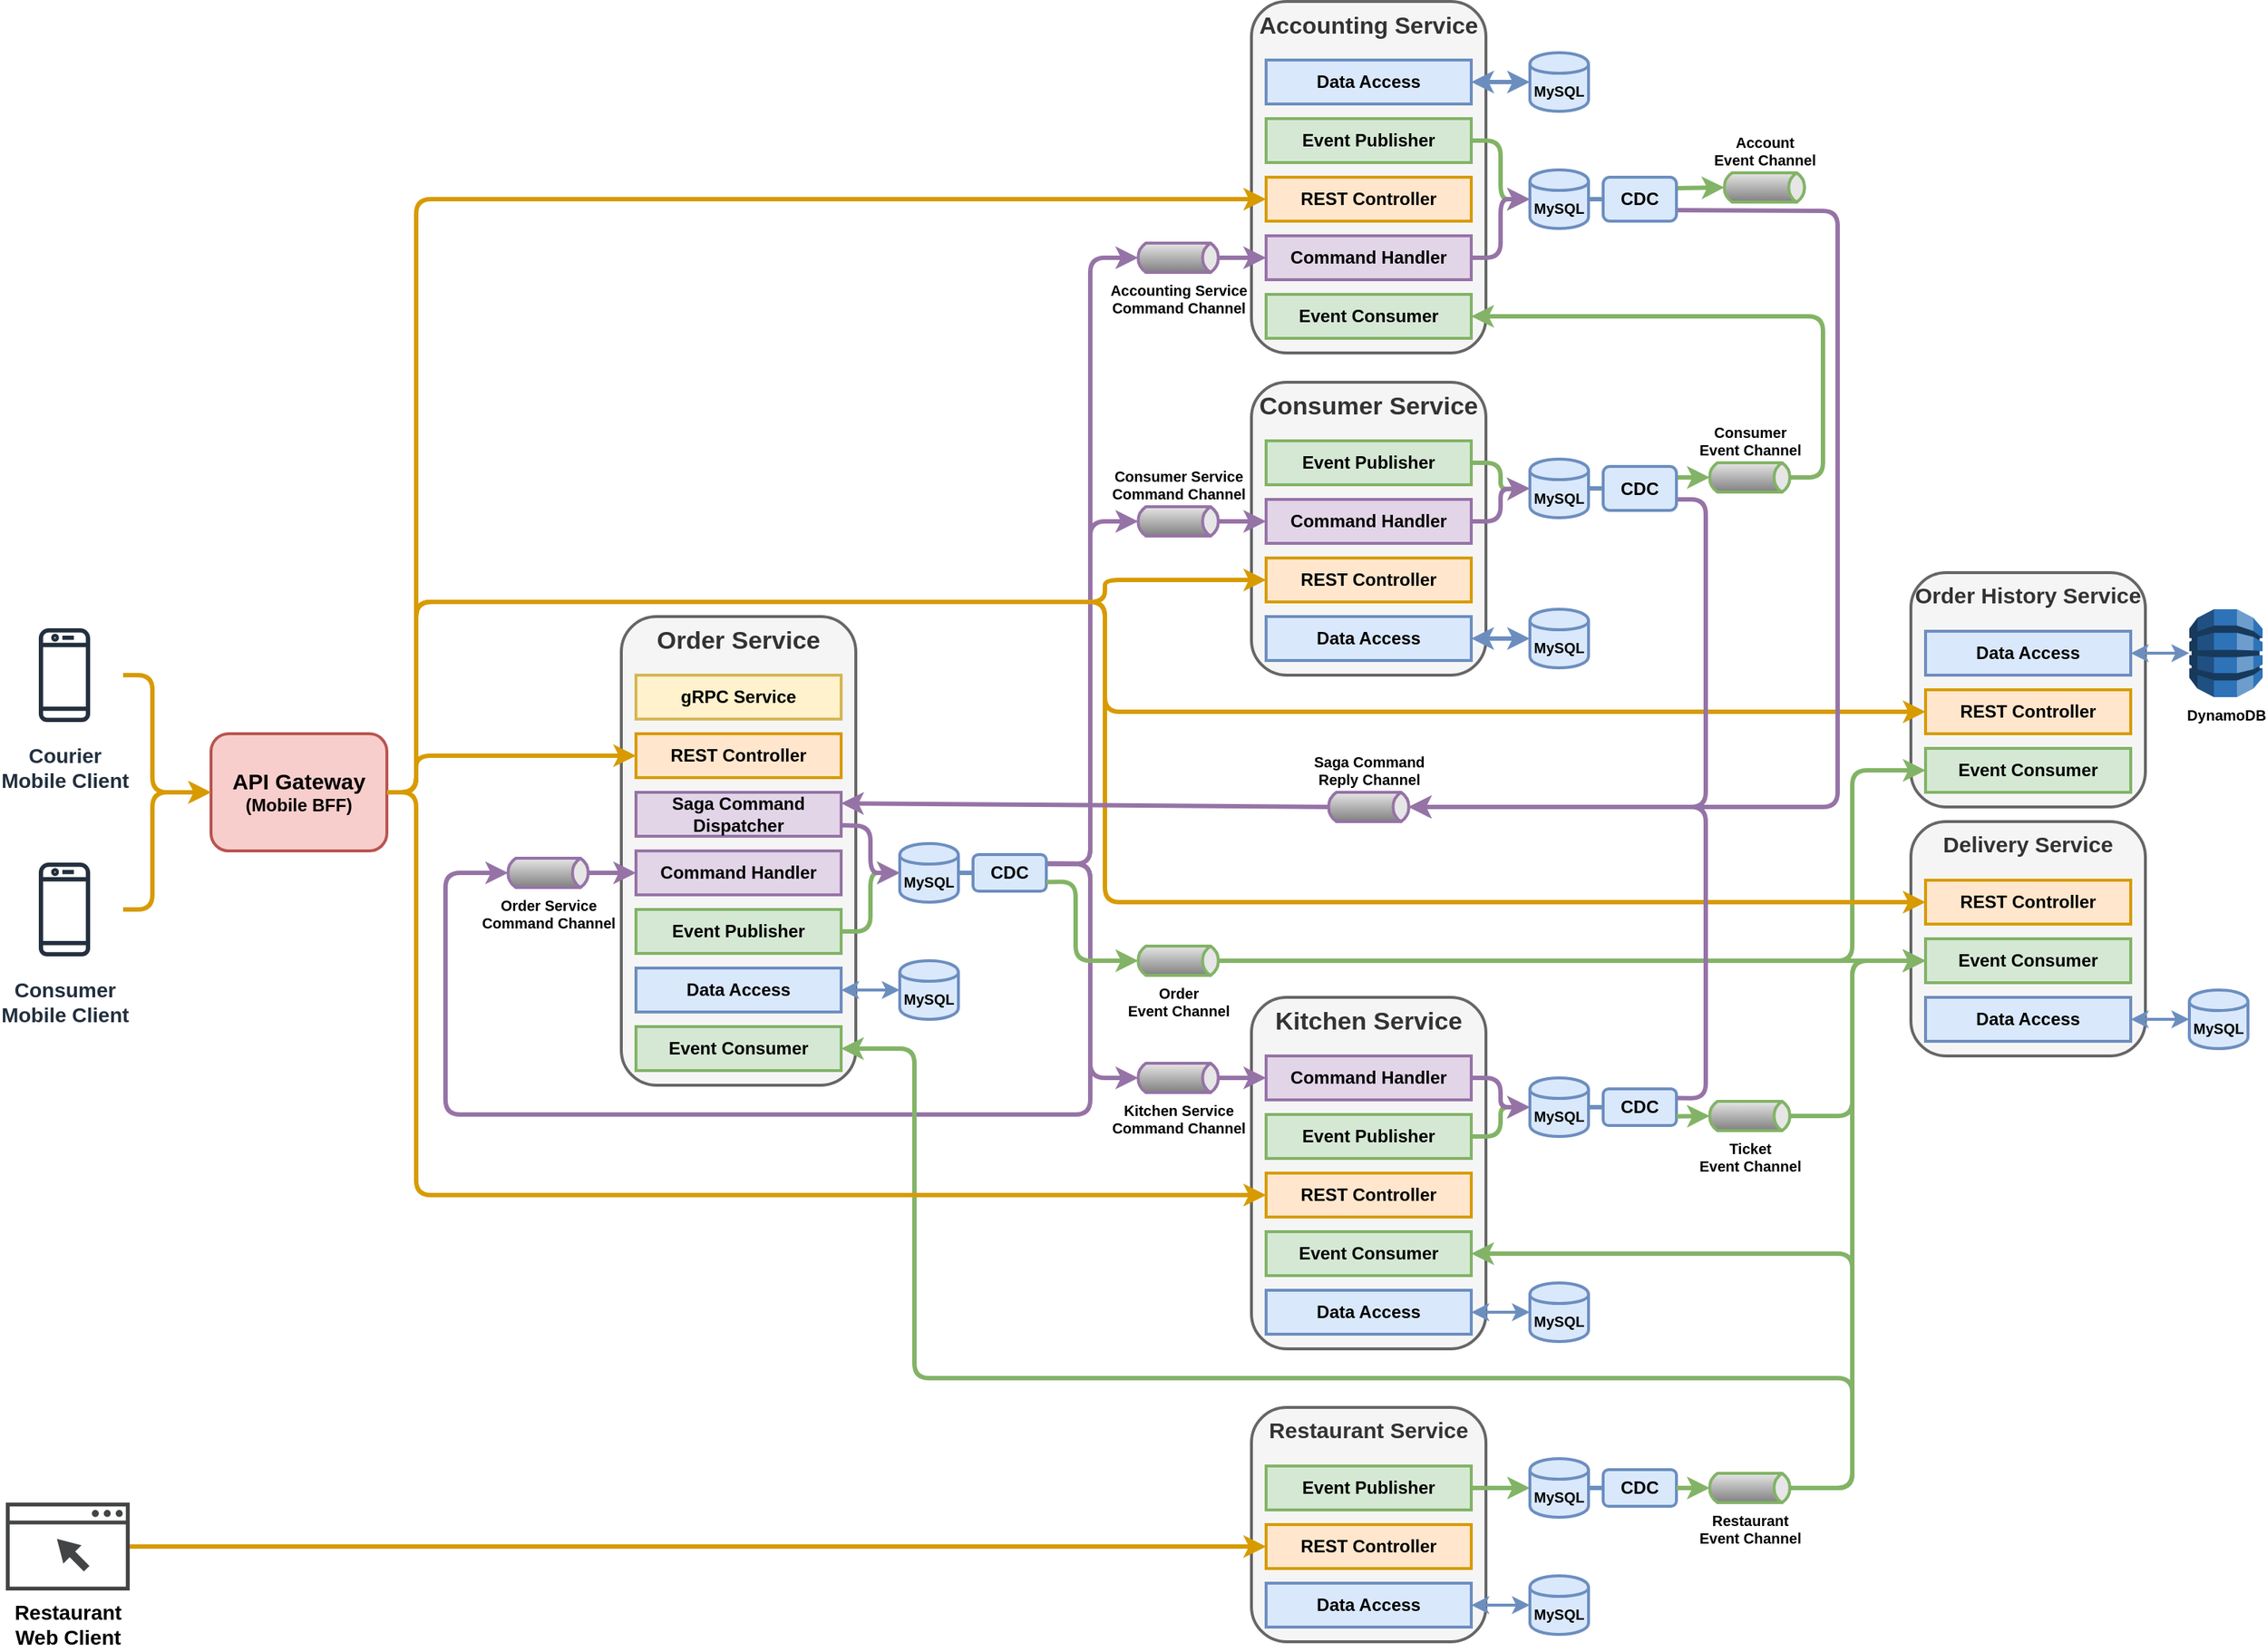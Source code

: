 <mxfile version="13.1.3" type="device"><diagram id="9nmNQ54h9ZXWQD7xM7ag" name="Page-1"><mxGraphModel dx="1554" dy="675" grid="1" gridSize="10" guides="1" tooltips="1" connect="1" arrows="1" fold="1" page="1" pageScale="1" pageWidth="2000" pageHeight="2000" math="0" shadow="0"><root><mxCell id="0"/><mxCell id="1" parent="0"/><mxCell id="T5rvNmc39NLDI_Q14zdb-1" value="&lt;font&gt;&lt;b&gt;&lt;span style=&quot;font-size: 15px&quot;&gt;API Gateway&lt;/span&gt;&lt;br&gt;&lt;font style=&quot;font-size: 12px&quot;&gt;(Mobile BFF)&lt;/font&gt;&lt;br&gt;&lt;/b&gt;&lt;/font&gt;" style="rounded=1;whiteSpace=wrap;html=1;verticalAlign=middle;strokeWidth=2;fillColor=#f8cecc;strokeColor=#b85450;" parent="1" vertex="1"><mxGeometry x="320" y="600" width="120" height="80" as="geometry"/></mxCell><mxCell id="T5rvNmc39NLDI_Q14zdb-2" value="&lt;font size=&quot;1&quot;&gt;&lt;b style=&quot;font-size: 17px&quot;&gt;Order Service&lt;/b&gt;&lt;/font&gt;" style="rounded=1;whiteSpace=wrap;html=1;verticalAlign=top;strokeWidth=2;fillColor=#f5f5f5;strokeColor=#666666;fontColor=#333333;" parent="1" vertex="1"><mxGeometry x="600" y="520" width="160" height="320" as="geometry"/></mxCell><mxCell id="T5rvNmc39NLDI_Q14zdb-3" value="&lt;font size=&quot;1&quot;&gt;&lt;b style=&quot;font-size: 16px&quot;&gt;Accounting Service&lt;/b&gt;&lt;/font&gt;" style="rounded=1;whiteSpace=wrap;html=1;verticalAlign=top;strokeWidth=2;fillColor=#f5f5f5;strokeColor=#666666;fontColor=#333333;" parent="1" vertex="1"><mxGeometry x="1030" y="100" width="160" height="240" as="geometry"/></mxCell><mxCell id="T5rvNmc39NLDI_Q14zdb-4" value="&lt;font size=&quot;1&quot;&gt;&lt;b style=&quot;font-size: 17px&quot;&gt;Consumer Service&lt;/b&gt;&lt;/font&gt;" style="rounded=1;whiteSpace=wrap;html=1;verticalAlign=top;strokeWidth=2;fillColor=#f5f5f5;strokeColor=#666666;fontColor=#333333;" parent="1" vertex="1"><mxGeometry x="1030" y="360" width="160" height="200" as="geometry"/></mxCell><mxCell id="T5rvNmc39NLDI_Q14zdb-5" value="&lt;font style=&quot;font-size: 15px&quot;&gt;&lt;b&gt;Delivery Service&lt;/b&gt;&lt;/font&gt;" style="rounded=1;whiteSpace=wrap;html=1;verticalAlign=top;strokeWidth=2;fillColor=#f5f5f5;strokeColor=#666666;fontColor=#333333;" parent="1" vertex="1"><mxGeometry x="1480" y="660" width="160" height="160" as="geometry"/></mxCell><mxCell id="T5rvNmc39NLDI_Q14zdb-6" value="&lt;font size=&quot;1&quot;&gt;&lt;b style=&quot;font-size: 17px&quot;&gt;Kitchen Service&lt;/b&gt;&lt;/font&gt;" style="rounded=1;whiteSpace=wrap;html=1;verticalAlign=top;strokeWidth=2;fillColor=#f5f5f5;strokeColor=#666666;fontColor=#333333;" parent="1" vertex="1"><mxGeometry x="1030" y="780" width="160" height="240" as="geometry"/></mxCell><mxCell id="T5rvNmc39NLDI_Q14zdb-7" value="&lt;font style=&quot;font-size: 15px&quot;&gt;&lt;b&gt;Restaurant Service&lt;/b&gt;&lt;/font&gt;" style="rounded=1;whiteSpace=wrap;html=1;verticalAlign=top;strokeWidth=2;fillColor=#f5f5f5;strokeColor=#666666;fontColor=#333333;" parent="1" vertex="1"><mxGeometry x="1030" y="1060" width="160" height="160" as="geometry"/></mxCell><mxCell id="T5rvNmc39NLDI_Q14zdb-8" value="&lt;font style=&quot;font-size: 15px&quot;&gt;&lt;b&gt;Order History Service&lt;/b&gt;&lt;/font&gt;" style="rounded=1;whiteSpace=wrap;html=1;verticalAlign=top;strokeWidth=2;fillColor=#f5f5f5;strokeColor=#666666;fontColor=#333333;" parent="1" vertex="1"><mxGeometry x="1480" y="490" width="160" height="160" as="geometry"/></mxCell><mxCell id="T5rvNmc39NLDI_Q14zdb-14" value="&lt;b&gt;REST Controller&lt;/b&gt;" style="rounded=0;whiteSpace=wrap;html=1;strokeWidth=2;fillColor=#ffe6cc;strokeColor=#d79b00;" parent="1" vertex="1"><mxGeometry x="1040" y="220" width="140" height="30" as="geometry"/></mxCell><mxCell id="T5rvNmc39NLDI_Q14zdb-15" value="&lt;b&gt;Command Handler&lt;br&gt;&lt;/b&gt;" style="rounded=0;whiteSpace=wrap;html=1;strokeWidth=2;fillColor=#e1d5e7;strokeColor=#9673a6;" parent="1" vertex="1"><mxGeometry x="1040" y="260" width="140" height="30" as="geometry"/></mxCell><mxCell id="T5rvNmc39NLDI_Q14zdb-17" value="&lt;b&gt;Event Consumer&lt;br&gt;&lt;/b&gt;" style="rounded=0;whiteSpace=wrap;html=1;strokeWidth=2;fillColor=#d5e8d4;strokeColor=#82b366;" parent="1" vertex="1"><mxGeometry x="1040" y="300" width="140" height="30" as="geometry"/></mxCell><mxCell id="T5rvNmc39NLDI_Q14zdb-18" value="&lt;b&gt;REST Controller&lt;/b&gt;" style="rounded=0;whiteSpace=wrap;html=1;strokeWidth=2;fillColor=#ffe6cc;strokeColor=#d79b00;" parent="1" vertex="1"><mxGeometry x="1040" y="480" width="140" height="30" as="geometry"/></mxCell><mxCell id="T5rvNmc39NLDI_Q14zdb-19" value="&lt;b&gt;Command Handler&lt;br&gt;&lt;/b&gt;" style="rounded=0;whiteSpace=wrap;html=1;strokeWidth=2;fillColor=#e1d5e7;strokeColor=#9673a6;" parent="1" vertex="1"><mxGeometry x="1040" y="440" width="140" height="30" as="geometry"/></mxCell><mxCell id="T5rvNmc39NLDI_Q14zdb-20" value="&lt;b&gt;Event Publisher&lt;br&gt;&lt;/b&gt;" style="rounded=0;whiteSpace=wrap;html=1;strokeWidth=2;fillColor=#d5e8d4;strokeColor=#82b366;" parent="1" vertex="1"><mxGeometry x="1040" y="400" width="140" height="30" as="geometry"/></mxCell><mxCell id="T5rvNmc39NLDI_Q14zdb-21" value="&lt;b&gt;REST Controller&lt;/b&gt;" style="rounded=0;whiteSpace=wrap;html=1;strokeWidth=2;fillColor=#ffe6cc;strokeColor=#d79b00;" parent="1" vertex="1"><mxGeometry x="1040" y="900" width="140" height="30" as="geometry"/></mxCell><mxCell id="T5rvNmc39NLDI_Q14zdb-22" value="&lt;b&gt;Command Handler&lt;br&gt;&lt;/b&gt;" style="rounded=0;whiteSpace=wrap;html=1;strokeWidth=2;fillColor=#e1d5e7;strokeColor=#9673a6;" parent="1" vertex="1"><mxGeometry x="1040" y="820" width="140" height="30" as="geometry"/></mxCell><mxCell id="T5rvNmc39NLDI_Q14zdb-23" value="&lt;b&gt;Event Consumer&lt;br&gt;&lt;/b&gt;" style="rounded=0;whiteSpace=wrap;html=1;strokeWidth=2;fillColor=#d5e8d4;strokeColor=#82b366;" parent="1" vertex="1"><mxGeometry x="1040" y="940" width="140" height="30" as="geometry"/></mxCell><mxCell id="T5rvNmc39NLDI_Q14zdb-24" value="&lt;b&gt;Event Publisher&lt;br&gt;&lt;/b&gt;" style="rounded=0;whiteSpace=wrap;html=1;strokeWidth=2;fillColor=#d5e8d4;strokeColor=#82b366;" parent="1" vertex="1"><mxGeometry x="1040" y="860" width="140" height="30" as="geometry"/></mxCell><mxCell id="T5rvNmc39NLDI_Q14zdb-25" value="&lt;b&gt;REST Controller&lt;/b&gt;" style="rounded=0;whiteSpace=wrap;html=1;strokeWidth=2;fillColor=#ffe6cc;strokeColor=#d79b00;" parent="1" vertex="1"><mxGeometry x="1040" y="1140" width="140" height="30" as="geometry"/></mxCell><mxCell id="T5rvNmc39NLDI_Q14zdb-26" value="&lt;b&gt;Event Publisher&lt;br&gt;&lt;/b&gt;" style="rounded=0;whiteSpace=wrap;html=1;strokeWidth=2;fillColor=#d5e8d4;strokeColor=#82b366;" parent="1" vertex="1"><mxGeometry x="1040" y="1100" width="140" height="30" as="geometry"/></mxCell><mxCell id="T5rvNmc39NLDI_Q14zdb-29" value="&lt;b&gt;REST Controller&lt;/b&gt;" style="rounded=0;whiteSpace=wrap;html=1;strokeWidth=2;fillColor=#ffe6cc;strokeColor=#d79b00;" parent="1" vertex="1"><mxGeometry x="1490" y="700" width="140" height="30" as="geometry"/></mxCell><mxCell id="T5rvNmc39NLDI_Q14zdb-30" value="&lt;b&gt;Event Consumer&lt;br&gt;&lt;/b&gt;" style="rounded=0;whiteSpace=wrap;html=1;strokeWidth=2;fillColor=#d5e8d4;strokeColor=#82b366;" parent="1" vertex="1"><mxGeometry x="1490" y="740" width="140" height="30" as="geometry"/></mxCell><mxCell id="T5rvNmc39NLDI_Q14zdb-31" value="&lt;b&gt;REST Controller&lt;/b&gt;" style="rounded=0;whiteSpace=wrap;html=1;strokeWidth=2;fillColor=#ffe6cc;strokeColor=#d79b00;" parent="1" vertex="1"><mxGeometry x="1490" y="570" width="140" height="30" as="geometry"/></mxCell><mxCell id="T5rvNmc39NLDI_Q14zdb-32" value="&lt;b&gt;Event Consumer&lt;br&gt;&lt;/b&gt;" style="rounded=0;whiteSpace=wrap;html=1;strokeWidth=2;fillColor=#d5e8d4;strokeColor=#82b366;" parent="1" vertex="1"><mxGeometry x="1490" y="610" width="140" height="30" as="geometry"/></mxCell><mxCell id="T5rvNmc39NLDI_Q14zdb-33" value="&lt;b&gt;REST Controller&lt;/b&gt;" style="rounded=0;whiteSpace=wrap;html=1;strokeWidth=2;fillColor=#ffe6cc;strokeColor=#d79b00;" parent="1" vertex="1"><mxGeometry x="610" y="600" width="140" height="30" as="geometry"/></mxCell><mxCell id="T5rvNmc39NLDI_Q14zdb-34" value="&lt;b&gt;Saga Command&lt;br&gt;Dispatcher&lt;br&gt;&lt;/b&gt;" style="rounded=0;whiteSpace=wrap;html=1;strokeWidth=2;fillColor=#e1d5e7;strokeColor=#9673a6;" parent="1" vertex="1"><mxGeometry x="610" y="640" width="140" height="30" as="geometry"/></mxCell><mxCell id="T5rvNmc39NLDI_Q14zdb-35" value="&lt;b&gt;Command Handler&lt;br&gt;&lt;/b&gt;" style="rounded=0;whiteSpace=wrap;html=1;strokeWidth=2;fillColor=#e1d5e7;strokeColor=#9673a6;" parent="1" vertex="1"><mxGeometry x="610" y="680" width="140" height="30" as="geometry"/></mxCell><mxCell id="T5rvNmc39NLDI_Q14zdb-36" value="&lt;b&gt;Event Publisher&lt;br&gt;&lt;/b&gt;" style="rounded=0;whiteSpace=wrap;html=1;strokeWidth=2;fillColor=#d5e8d4;strokeColor=#82b366;" parent="1" vertex="1"><mxGeometry x="610" y="720" width="140" height="30" as="geometry"/></mxCell><mxCell id="T5rvNmc39NLDI_Q14zdb-37" value="&lt;b&gt;Event Consumer&lt;br&gt;&lt;/b&gt;" style="rounded=0;whiteSpace=wrap;html=1;strokeWidth=2;fillColor=#d5e8d4;strokeColor=#82b366;" parent="1" vertex="1"><mxGeometry x="610" y="800" width="140" height="30" as="geometry"/></mxCell><mxCell id="T5rvNmc39NLDI_Q14zdb-38" value="&lt;b&gt;gRPC Service&lt;/b&gt;" style="rounded=0;whiteSpace=wrap;html=1;strokeWidth=2;fillColor=#fff2cc;strokeColor=#d6b656;" parent="1" vertex="1"><mxGeometry x="610" y="560" width="140" height="30" as="geometry"/></mxCell><mxCell id="T5rvNmc39NLDI_Q14zdb-39" value="&lt;font style=&quot;font-size: 10px&quot;&gt;&lt;b&gt;Accounting Service&lt;br&gt;Command Channel&lt;/b&gt;&lt;/font&gt;" style="strokeWidth=2;outlineConnect=0;dashed=0;align=center;html=1;fontSize=8;shape=mxgraph.eip.messageChannel;verticalLabelPosition=bottom;labelBackgroundColor=#ffffff;verticalAlign=top;fillColor=#e1d5e7;strokeColor=#9673a6;" parent="1" vertex="1"><mxGeometry x="950" y="265" width="60" height="20" as="geometry"/></mxCell><mxCell id="T5rvNmc39NLDI_Q14zdb-40" value="&lt;b style=&quot;font-size: 10px&quot;&gt;Consumer Service&lt;br&gt;Command Channel&lt;/b&gt;" style="strokeWidth=2;outlineConnect=0;dashed=0;align=center;html=1;fontSize=8;shape=mxgraph.eip.messageChannel;verticalLabelPosition=top;labelBackgroundColor=#ffffff;verticalAlign=bottom;fillColor=#e1d5e7;strokeColor=#9673a6;labelPosition=center;" parent="1" vertex="1"><mxGeometry x="950" y="445" width="60" height="20" as="geometry"/></mxCell><mxCell id="T5rvNmc39NLDI_Q14zdb-41" value="&lt;b style=&quot;font-size: 10px&quot;&gt;Kitchen Service&lt;br&gt;Command Channel&lt;/b&gt;" style="strokeWidth=2;outlineConnect=0;dashed=0;align=center;html=1;fontSize=8;shape=mxgraph.eip.messageChannel;verticalLabelPosition=bottom;labelBackgroundColor=#ffffff;verticalAlign=top;fillColor=#e1d5e7;strokeColor=#9673a6;" parent="1" vertex="1"><mxGeometry x="950" y="825" width="60" height="20" as="geometry"/></mxCell><mxCell id="T5rvNmc39NLDI_Q14zdb-42" value="" style="endArrow=classic;html=1;fontSize=8;strokeWidth=3;entryX=0;entryY=0.5;entryDx=0;entryDy=0;exitX=1;exitY=0.5;exitDx=-2.7;exitDy=0;exitPerimeter=0;fillColor=#e1d5e7;strokeColor=#9673a6;" parent="1" source="T5rvNmc39NLDI_Q14zdb-39" target="T5rvNmc39NLDI_Q14zdb-15" edge="1"><mxGeometry width="50" height="50" relative="1" as="geometry"><mxPoint x="820" y="360" as="sourcePoint"/><mxPoint x="870" y="310" as="targetPoint"/></mxGeometry></mxCell><mxCell id="T5rvNmc39NLDI_Q14zdb-44" value="" style="endArrow=classic;html=1;strokeWidth=3;fontSize=8;entryX=0;entryY=0.5;entryDx=0;entryDy=0;exitX=1;exitY=0.5;exitDx=-2.7;exitDy=0;exitPerimeter=0;fillColor=#e1d5e7;strokeColor=#9673a6;" parent="1" source="T5rvNmc39NLDI_Q14zdb-40" target="T5rvNmc39NLDI_Q14zdb-19" edge="1"><mxGeometry width="50" height="50" relative="1" as="geometry"><mxPoint x="820" y="380" as="sourcePoint"/><mxPoint x="870" y="330" as="targetPoint"/></mxGeometry></mxCell><mxCell id="T5rvNmc39NLDI_Q14zdb-45" value="" style="endArrow=classic;html=1;strokeWidth=3;fontSize=8;entryX=0;entryY=0.5;entryDx=0;entryDy=0;exitX=1;exitY=0.5;exitDx=-2.7;exitDy=0;exitPerimeter=0;fillColor=#e1d5e7;strokeColor=#9673a6;" parent="1" source="T5rvNmc39NLDI_Q14zdb-41" target="T5rvNmc39NLDI_Q14zdb-22" edge="1"><mxGeometry width="50" height="50" relative="1" as="geometry"><mxPoint x="820" y="400" as="sourcePoint"/><mxPoint x="870" y="350" as="targetPoint"/></mxGeometry></mxCell><mxCell id="T5rvNmc39NLDI_Q14zdb-46" value="" style="endArrow=classic;html=1;strokeWidth=3;fontSize=8;entryX=0;entryY=0.5;entryDx=2.7;entryDy=0;entryPerimeter=0;exitX=1;exitY=0.25;exitDx=0;exitDy=0;fillColor=#e1d5e7;strokeColor=#9673a6;" parent="1" source="mXPRiNUh5BjqFHQcJt4x-2" target="T5rvNmc39NLDI_Q14zdb-39" edge="1"><mxGeometry width="50" height="50" relative="1" as="geometry"><mxPoint x="830" y="680" as="sourcePoint"/><mxPoint x="800" y="530" as="targetPoint"/><Array as="points"><mxPoint x="920" y="689"/><mxPoint x="920" y="275"/></Array></mxGeometry></mxCell><mxCell id="T5rvNmc39NLDI_Q14zdb-47" value="" style="endArrow=classic;html=1;strokeWidth=3;fontSize=8;entryX=0;entryY=0.5;entryDx=2.7;entryDy=0;entryPerimeter=0;exitX=1;exitY=0.25;exitDx=0;exitDy=0;fillColor=#e1d5e7;strokeColor=#9673a6;" parent="1" source="mXPRiNUh5BjqFHQcJt4x-2" target="T5rvNmc39NLDI_Q14zdb-40" edge="1"><mxGeometry width="50" height="50" relative="1" as="geometry"><mxPoint x="750" y="580" as="sourcePoint"/><mxPoint x="800" y="530" as="targetPoint"/><Array as="points"><mxPoint x="920" y="689"/><mxPoint x="920" y="455"/></Array></mxGeometry></mxCell><mxCell id="T5rvNmc39NLDI_Q14zdb-48" value="" style="endArrow=classic;html=1;strokeWidth=3;fontSize=8;entryX=0;entryY=0.5;entryDx=2.7;entryDy=0;entryPerimeter=0;exitX=1;exitY=0.25;exitDx=0;exitDy=0;fillColor=#e1d5e7;strokeColor=#9673a6;" parent="1" source="mXPRiNUh5BjqFHQcJt4x-2" target="T5rvNmc39NLDI_Q14zdb-41" edge="1"><mxGeometry width="50" height="50" relative="1" as="geometry"><mxPoint x="750" y="660" as="sourcePoint"/><mxPoint x="800" y="530" as="targetPoint"/><Array as="points"><mxPoint x="920" y="689"/><mxPoint x="920" y="835"/></Array></mxGeometry></mxCell><mxCell id="T5rvNmc39NLDI_Q14zdb-49" value="&lt;font style=&quot;font-size: 10px&quot;&gt;&lt;b&gt;Order Service&lt;br&gt;Command Channel&lt;/b&gt;&lt;/font&gt;" style="strokeWidth=2;outlineConnect=0;dashed=0;align=center;html=1;fontSize=8;shape=mxgraph.eip.messageChannel;verticalLabelPosition=bottom;labelBackgroundColor=#ffffff;verticalAlign=top;fillColor=#e1d5e7;strokeColor=#9673a6;" parent="1" vertex="1"><mxGeometry x="520" y="685" width="60" height="20" as="geometry"/></mxCell><mxCell id="T5rvNmc39NLDI_Q14zdb-50" value="" style="endArrow=classic;html=1;strokeWidth=3;fontSize=8;exitX=1;exitY=0.25;exitDx=0;exitDy=0;entryX=0;entryY=0.5;entryDx=2.7;entryDy=0;entryPerimeter=0;fillColor=#e1d5e7;strokeColor=#9673a6;" parent="1" source="mXPRiNUh5BjqFHQcJt4x-2" target="T5rvNmc39NLDI_Q14zdb-49" edge="1"><mxGeometry width="50" height="50" relative="1" as="geometry"><mxPoint x="750" y="600" as="sourcePoint"/><mxPoint x="800" y="550" as="targetPoint"/><Array as="points"><mxPoint x="920" y="689"/><mxPoint x="920" y="860"/><mxPoint x="480" y="860"/><mxPoint x="480" y="695"/></Array></mxGeometry></mxCell><mxCell id="T5rvNmc39NLDI_Q14zdb-51" value="" style="endArrow=classic;html=1;strokeWidth=3;fontSize=8;exitX=1;exitY=0.5;exitDx=-2.7;exitDy=0;exitPerimeter=0;entryX=0;entryY=0.5;entryDx=0;entryDy=0;fillColor=#e1d5e7;strokeColor=#9673a6;" parent="1" source="T5rvNmc39NLDI_Q14zdb-49" target="T5rvNmc39NLDI_Q14zdb-35" edge="1"><mxGeometry width="50" height="50" relative="1" as="geometry"><mxPoint x="750" y="630" as="sourcePoint"/><mxPoint x="800" y="580" as="targetPoint"/></mxGeometry></mxCell><mxCell id="T5rvNmc39NLDI_Q14zdb-52" value="&lt;b style=&quot;font-size: 10px&quot;&gt;Account&lt;br&gt;Event Channel&lt;/b&gt;" style="strokeWidth=2;outlineConnect=0;dashed=0;align=center;html=1;fontSize=8;shape=mxgraph.eip.messageChannel;verticalLabelPosition=top;labelBackgroundColor=#ffffff;verticalAlign=bottom;fillColor=#d5e8d4;strokeColor=#82b366;labelPosition=center;" parent="1" vertex="1"><mxGeometry x="1350" y="217" width="60" height="20" as="geometry"/></mxCell><mxCell id="T5rvNmc39NLDI_Q14zdb-53" value="&lt;b&gt;Event Publisher&lt;br&gt;&lt;/b&gt;" style="rounded=0;whiteSpace=wrap;html=1;strokeWidth=2;fillColor=#d5e8d4;strokeColor=#82b366;" parent="1" vertex="1"><mxGeometry x="1040" y="180" width="140" height="30" as="geometry"/></mxCell><mxCell id="T5rvNmc39NLDI_Q14zdb-56" value="&lt;font style=&quot;font-size: 10px&quot;&gt;&lt;b&gt;Consumer&lt;br&gt;Event Channel&lt;/b&gt;&lt;/font&gt;" style="strokeWidth=2;outlineConnect=0;dashed=0;align=center;html=1;fontSize=8;shape=mxgraph.eip.messageChannel;verticalLabelPosition=top;labelBackgroundColor=#ffffff;verticalAlign=bottom;fillColor=#d5e8d4;strokeColor=#82b366;labelPosition=center;" parent="1" vertex="1"><mxGeometry x="1340" y="415" width="60" height="20" as="geometry"/></mxCell><mxCell id="T5rvNmc39NLDI_Q14zdb-57" value="" style="endArrow=classic;html=1;strokeWidth=3;fontSize=8;entryX=0;entryY=0.5;entryDx=2.7;entryDy=0;entryPerimeter=0;fillColor=#d5e8d4;strokeColor=#82b366;exitX=1;exitY=0.25;exitDx=0;exitDy=0;" parent="1" source="mXPRiNUh5BjqFHQcJt4x-29" target="T5rvNmc39NLDI_Q14zdb-56" edge="1"><mxGeometry width="50" height="50" relative="1" as="geometry"><mxPoint x="1343" y="460" as="sourcePoint"/><mxPoint x="870" y="330" as="targetPoint"/></mxGeometry></mxCell><mxCell id="T5rvNmc39NLDI_Q14zdb-55" value="" style="endArrow=classic;html=1;strokeWidth=3;fontSize=8;entryX=0;entryY=0.5;entryDx=2.7;entryDy=0;entryPerimeter=0;fillColor=#d5e8d4;strokeColor=#82b366;exitX=1;exitY=0.25;exitDx=0;exitDy=0;" parent="1" source="mXPRiNUh5BjqFHQcJt4x-24" target="T5rvNmc39NLDI_Q14zdb-52" edge="1"><mxGeometry width="50" height="50" relative="1" as="geometry"><mxPoint x="1330" y="110" as="sourcePoint"/><mxPoint x="870" y="380" as="targetPoint"/></mxGeometry></mxCell><mxCell id="T5rvNmc39NLDI_Q14zdb-58" value="&lt;font style=&quot;font-size: 10px&quot;&gt;&lt;b&gt;Order &lt;br&gt;Event Channel&lt;/b&gt;&lt;/font&gt;" style="strokeWidth=2;outlineConnect=0;dashed=0;align=center;html=1;fontSize=8;shape=mxgraph.eip.messageChannel;verticalLabelPosition=bottom;labelBackgroundColor=#ffffff;verticalAlign=top;fillColor=#d5e8d4;strokeColor=#82b366;" parent="1" vertex="1"><mxGeometry x="950" y="745" width="60" height="20" as="geometry"/></mxCell><mxCell id="T5rvNmc39NLDI_Q14zdb-59" value="" style="endArrow=classic;html=1;strokeWidth=3;fontSize=8;entryX=0;entryY=0.5;entryDx=0;entryDy=0;exitX=1;exitY=0.5;exitDx=0;exitDy=0;fillColor=#d5e8d4;strokeColor=#82b366;" parent="1" source="T5rvNmc39NLDI_Q14zdb-36" target="mXPRiNUh5BjqFHQcJt4x-1" edge="1"><mxGeometry width="50" height="50" relative="1" as="geometry"><mxPoint x="750" y="780" as="sourcePoint"/><mxPoint x="810" y="810" as="targetPoint"/><Array as="points"><mxPoint x="770" y="735"/><mxPoint x="770" y="695"/></Array></mxGeometry></mxCell><mxCell id="T5rvNmc39NLDI_Q14zdb-60" value="&lt;font style=&quot;font-size: 10px&quot;&gt;&lt;b&gt;Ticket&lt;br&gt;Event Channel&lt;/b&gt;&lt;/font&gt;" style="strokeWidth=2;outlineConnect=0;dashed=0;align=center;html=1;fontSize=8;shape=mxgraph.eip.messageChannel;verticalLabelPosition=bottom;labelBackgroundColor=#ffffff;verticalAlign=top;fillColor=#d5e8d4;strokeColor=#82b366;" parent="1" vertex="1"><mxGeometry x="1340" y="851" width="60" height="20" as="geometry"/></mxCell><mxCell id="T5rvNmc39NLDI_Q14zdb-61" value="&lt;font style=&quot;font-size: 10px&quot;&gt;&lt;b&gt;Restaurant&lt;br&gt;Event Channel&lt;/b&gt;&lt;/font&gt;" style="strokeWidth=2;outlineConnect=0;dashed=0;align=center;html=1;fontSize=8;shape=mxgraph.eip.messageChannel;verticalLabelPosition=bottom;labelBackgroundColor=#ffffff;verticalAlign=top;fillColor=#d5e8d4;strokeColor=#82b366;" parent="1" vertex="1"><mxGeometry x="1340" y="1105" width="60" height="20" as="geometry"/></mxCell><mxCell id="T5rvNmc39NLDI_Q14zdb-62" value="" style="endArrow=classic;html=1;strokeWidth=3;fontSize=8;exitX=1;exitY=0.5;exitDx=0;exitDy=0;fillColor=#d5e8d4;strokeColor=#82b366;entryX=0;entryY=0.5;entryDx=0;entryDy=0;" parent="1" source="T5rvNmc39NLDI_Q14zdb-24" target="mXPRiNUh5BjqFHQcJt4x-10" edge="1"><mxGeometry width="50" height="50" relative="1" as="geometry"><mxPoint x="820" y="770" as="sourcePoint"/><mxPoint x="1230" y="930" as="targetPoint"/><Array as="points"><mxPoint x="1200" y="875"/><mxPoint x="1200" y="855"/></Array></mxGeometry></mxCell><mxCell id="T5rvNmc39NLDI_Q14zdb-63" value="" style="endArrow=classic;html=1;strokeWidth=3;fontSize=8;exitX=1;exitY=0.5;exitDx=0;exitDy=0;fillColor=#d5e8d4;strokeColor=#82b366;entryX=0;entryY=0.5;entryDx=0;entryDy=0;" parent="1" source="T5rvNmc39NLDI_Q14zdb-26" target="mXPRiNUh5BjqFHQcJt4x-6" edge="1"><mxGeometry width="50" height="50" relative="1" as="geometry"><mxPoint x="820" y="990" as="sourcePoint"/><mxPoint x="1210" y="1060" as="targetPoint"/></mxGeometry></mxCell><mxCell id="T5rvNmc39NLDI_Q14zdb-64" value="" style="endArrow=classic;html=1;strokeWidth=3;fontSize=8;entryX=1;entryY=0.5;entryDx=0;entryDy=0;fillColor=#d5e8d4;strokeColor=#82b366;exitX=1;exitY=0.5;exitDx=-2.7;exitDy=0;exitPerimeter=0;" parent="1" source="T5rvNmc39NLDI_Q14zdb-56" target="T5rvNmc39NLDI_Q14zdb-17" edge="1"><mxGeometry width="50" height="50" relative="1" as="geometry"><mxPoint x="1420" y="415" as="sourcePoint"/><mxPoint x="870" y="280" as="targetPoint"/><Array as="points"><mxPoint x="1420" y="425"/><mxPoint x="1420" y="315"/><mxPoint x="1280" y="315"/></Array></mxGeometry></mxCell><mxCell id="T5rvNmc39NLDI_Q14zdb-66" value="" style="endArrow=classic;html=1;strokeWidth=3;fontSize=8;exitX=1;exitY=0.5;exitDx=-2.7;exitDy=0;exitPerimeter=0;fillColor=#d5e8d4;strokeColor=#82b366;entryX=0;entryY=0.5;entryDx=0;entryDy=0;" parent="1" source="T5rvNmc39NLDI_Q14zdb-58" target="T5rvNmc39NLDI_Q14zdb-30" edge="1"><mxGeometry width="50" height="50" relative="1" as="geometry"><mxPoint x="860" y="560" as="sourcePoint"/><mxPoint x="1470" y="820" as="targetPoint"/><Array as="points"><mxPoint x="1420" y="755"/></Array></mxGeometry></mxCell><mxCell id="T5rvNmc39NLDI_Q14zdb-67" value="" style="endArrow=classic;html=1;strokeWidth=3;fontSize=8;entryX=0;entryY=0.5;entryDx=0;entryDy=0;exitX=1;exitY=0.5;exitDx=-2.7;exitDy=0;exitPerimeter=0;fillColor=#d5e8d4;strokeColor=#82b366;" parent="1" source="T5rvNmc39NLDI_Q14zdb-58" target="T5rvNmc39NLDI_Q14zdb-32" edge="1"><mxGeometry width="50" height="50" relative="1" as="geometry"><mxPoint x="860" y="560" as="sourcePoint"/><mxPoint x="910" y="510" as="targetPoint"/><Array as="points"><mxPoint x="1440" y="755"/><mxPoint x="1440" y="625"/></Array></mxGeometry></mxCell><mxCell id="T5rvNmc39NLDI_Q14zdb-68" value="" style="endArrow=classic;html=1;strokeWidth=3;fontSize=8;exitX=1;exitY=0.5;exitDx=-2.7;exitDy=0;exitPerimeter=0;fillColor=#d5e8d4;strokeColor=#82b366;entryX=0;entryY=0.5;entryDx=0;entryDy=0;" parent="1" source="T5rvNmc39NLDI_Q14zdb-60" target="T5rvNmc39NLDI_Q14zdb-30" edge="1"><mxGeometry width="50" height="50" relative="1" as="geometry"><mxPoint x="860" y="1030" as="sourcePoint"/><mxPoint x="1360" y="860" as="targetPoint"/><Array as="points"><mxPoint x="1440" y="861"/><mxPoint x="1440" y="755"/></Array></mxGeometry></mxCell><mxCell id="T5rvNmc39NLDI_Q14zdb-69" value="" style="endArrow=classic;html=1;strokeWidth=3;fontSize=8;exitX=1;exitY=0.5;exitDx=-2.7;exitDy=0;exitPerimeter=0;fillColor=#d5e8d4;strokeColor=#82b366;entryX=0;entryY=0.5;entryDx=0;entryDy=0;" parent="1" source="T5rvNmc39NLDI_Q14zdb-61" target="T5rvNmc39NLDI_Q14zdb-30" edge="1"><mxGeometry width="50" height="50" relative="1" as="geometry"><mxPoint x="860" y="880" as="sourcePoint"/><mxPoint x="1460" y="850" as="targetPoint"/><Array as="points"><mxPoint x="1440" y="1115"/><mxPoint x="1440" y="755"/></Array></mxGeometry></mxCell><mxCell id="T5rvNmc39NLDI_Q14zdb-71" value="" style="endArrow=classic;html=1;strokeWidth=3;fontSize=8;exitX=1;exitY=0.5;exitDx=-2.7;exitDy=0;exitPerimeter=0;entryX=1;entryY=0.5;entryDx=0;entryDy=0;fillColor=#d5e8d4;strokeColor=#82b366;" parent="1" source="T5rvNmc39NLDI_Q14zdb-61" target="T5rvNmc39NLDI_Q14zdb-23" edge="1"><mxGeometry width="50" height="50" relative="1" as="geometry"><mxPoint x="860" y="850" as="sourcePoint"/><mxPoint x="910" y="800" as="targetPoint"/><Array as="points"><mxPoint x="1440" y="1115"/><mxPoint x="1440" y="955"/></Array></mxGeometry></mxCell><mxCell id="T5rvNmc39NLDI_Q14zdb-72" value="" style="endArrow=classic;html=1;strokeWidth=3;fontSize=8;exitX=1;exitY=0.5;exitDx=-2.7;exitDy=0;exitPerimeter=0;entryX=1;entryY=0.5;entryDx=0;entryDy=0;fillColor=#d5e8d4;strokeColor=#82b366;" parent="1" source="T5rvNmc39NLDI_Q14zdb-61" target="T5rvNmc39NLDI_Q14zdb-37" edge="1"><mxGeometry width="50" height="50" relative="1" as="geometry"><mxPoint x="750" y="980" as="sourcePoint"/><mxPoint x="1150" y="1020" as="targetPoint"/><Array as="points"><mxPoint x="1440" y="1115"/><mxPoint x="1440" y="1040"/><mxPoint x="800" y="1040"/><mxPoint x="800" y="815"/></Array></mxGeometry></mxCell><mxCell id="T5rvNmc39NLDI_Q14zdb-73" value="" style="endArrow=classic;html=1;strokeWidth=3;fontSize=8;exitX=1;exitY=0.5;exitDx=0;exitDy=0;entryX=0;entryY=0.5;entryDx=0;entryDy=0;fillColor=#ffe6cc;strokeColor=#d79b00;" parent="1" source="T5rvNmc39NLDI_Q14zdb-1" target="T5rvNmc39NLDI_Q14zdb-33" edge="1"><mxGeometry width="50" height="50" relative="1" as="geometry"><mxPoint x="340" y="830" as="sourcePoint"/><mxPoint x="440" y="900" as="targetPoint"/><Array as="points"><mxPoint x="460" y="640"/><mxPoint x="460" y="615"/></Array></mxGeometry></mxCell><mxCell id="T5rvNmc39NLDI_Q14zdb-75" value="" style="endArrow=classic;html=1;strokeWidth=3;fontSize=8;entryX=0;entryY=0.5;entryDx=0;entryDy=0;exitX=1;exitY=0.5;exitDx=0;exitDy=0;fillColor=#ffe6cc;strokeColor=#d79b00;" parent="1" source="T5rvNmc39NLDI_Q14zdb-1" target="T5rvNmc39NLDI_Q14zdb-18" edge="1"><mxGeometry width="50" height="50" relative="1" as="geometry"><mxPoint x="750" y="550" as="sourcePoint"/><mxPoint x="800" y="500" as="targetPoint"/><Array as="points"><mxPoint x="460" y="640"/><mxPoint x="460" y="510"/><mxPoint x="930" y="510"/><mxPoint x="930" y="495"/></Array></mxGeometry></mxCell><mxCell id="T5rvNmc39NLDI_Q14zdb-76" value="" style="endArrow=classic;html=1;strokeWidth=3;fontSize=8;entryX=0;entryY=0.5;entryDx=0;entryDy=0;exitX=1;exitY=0.5;exitDx=0;exitDy=0;fillColor=#ffe6cc;strokeColor=#d79b00;" parent="1" source="T5rvNmc39NLDI_Q14zdb-1" target="T5rvNmc39NLDI_Q14zdb-14" edge="1"><mxGeometry width="50" height="50" relative="1" as="geometry"><mxPoint x="750" y="390" as="sourcePoint"/><mxPoint x="800" y="340" as="targetPoint"/><Array as="points"><mxPoint x="460" y="640"/><mxPoint x="460" y="235"/></Array></mxGeometry></mxCell><mxCell id="T5rvNmc39NLDI_Q14zdb-77" value="" style="endArrow=classic;html=1;strokeWidth=3;fontSize=8;exitX=1;exitY=0.5;exitDx=0;exitDy=0;entryX=0;entryY=0.5;entryDx=0;entryDy=0;fillColor=#ffe6cc;strokeColor=#d79b00;" parent="1" source="T5rvNmc39NLDI_Q14zdb-1" target="T5rvNmc39NLDI_Q14zdb-21" edge="1"><mxGeometry width="50" height="50" relative="1" as="geometry"><mxPoint x="750" y="810" as="sourcePoint"/><mxPoint x="800" y="760" as="targetPoint"/><Array as="points"><mxPoint x="460" y="640"/><mxPoint x="460" y="915"/></Array></mxGeometry></mxCell><mxCell id="T5rvNmc39NLDI_Q14zdb-80" value="" style="endArrow=classic;html=1;strokeWidth=3;fontSize=8;exitX=1;exitY=0.5;exitDx=0;exitDy=0;entryX=0;entryY=0.5;entryDx=0;entryDy=0;fillColor=#ffe6cc;strokeColor=#d79b00;" parent="1" source="T5rvNmc39NLDI_Q14zdb-1" target="T5rvNmc39NLDI_Q14zdb-31" edge="1"><mxGeometry width="50" height="50" relative="1" as="geometry"><mxPoint x="750" y="370" as="sourcePoint"/><mxPoint x="800" y="320" as="targetPoint"/><Array as="points"><mxPoint x="460" y="640"/><mxPoint x="460" y="510"/><mxPoint x="930" y="510"/><mxPoint x="930" y="585"/></Array></mxGeometry></mxCell><mxCell id="T5rvNmc39NLDI_Q14zdb-81" value="" style="endArrow=classic;html=1;strokeWidth=3;fontSize=8;exitX=1;exitY=0.5;exitDx=0;exitDy=0;entryX=0;entryY=0.5;entryDx=0;entryDy=0;fillColor=#ffe6cc;strokeColor=#d79b00;" parent="1" source="T5rvNmc39NLDI_Q14zdb-1" target="T5rvNmc39NLDI_Q14zdb-29" edge="1"><mxGeometry width="50" height="50" relative="1" as="geometry"><mxPoint x="750" y="570" as="sourcePoint"/><mxPoint x="800" y="520" as="targetPoint"/><Array as="points"><mxPoint x="460" y="640"/><mxPoint x="460" y="510"/><mxPoint x="930" y="510"/><mxPoint x="930" y="715"/></Array></mxGeometry></mxCell><mxCell id="T5rvNmc39NLDI_Q14zdb-83" value="&lt;b&gt;Data Access&lt;/b&gt;" style="rounded=0;whiteSpace=wrap;html=1;strokeWidth=2;fillColor=#dae8fc;strokeColor=#6c8ebf;" parent="1" vertex="1"><mxGeometry x="1040" y="140" width="140" height="30" as="geometry"/></mxCell><mxCell id="T5rvNmc39NLDI_Q14zdb-84" value="&lt;b&gt;Data Access&lt;/b&gt;" style="rounded=0;whiteSpace=wrap;html=1;strokeWidth=2;fillColor=#dae8fc;strokeColor=#6c8ebf;" parent="1" vertex="1"><mxGeometry x="1040" y="520" width="140" height="30" as="geometry"/></mxCell><mxCell id="T5rvNmc39NLDI_Q14zdb-86" value="&lt;b&gt;Data Access&lt;/b&gt;" style="rounded=0;whiteSpace=wrap;html=1;strokeWidth=2;fillColor=#dae8fc;strokeColor=#6c8ebf;" parent="1" vertex="1"><mxGeometry x="1040" y="980" width="140" height="30" as="geometry"/></mxCell><mxCell id="T5rvNmc39NLDI_Q14zdb-87" value="&lt;b&gt;Data Access&lt;/b&gt;" style="rounded=0;whiteSpace=wrap;html=1;strokeWidth=2;fillColor=#dae8fc;strokeColor=#6c8ebf;" parent="1" vertex="1"><mxGeometry x="1040" y="1180" width="140" height="30" as="geometry"/></mxCell><mxCell id="T5rvNmc39NLDI_Q14zdb-88" value="&lt;b&gt;Data Access&lt;/b&gt;" style="rounded=0;whiteSpace=wrap;html=1;strokeWidth=2;fillColor=#dae8fc;strokeColor=#6c8ebf;" parent="1" vertex="1"><mxGeometry x="1490" y="780" width="140" height="30" as="geometry"/></mxCell><mxCell id="T5rvNmc39NLDI_Q14zdb-89" value="&lt;b&gt;Data Access&lt;/b&gt;" style="rounded=0;whiteSpace=wrap;html=1;strokeWidth=2;fillColor=#dae8fc;strokeColor=#6c8ebf;" parent="1" vertex="1"><mxGeometry x="1490" y="530" width="140" height="30" as="geometry"/></mxCell><mxCell id="T5rvNmc39NLDI_Q14zdb-90" value="&lt;b&gt;Data Access&lt;/b&gt;" style="rounded=0;whiteSpace=wrap;html=1;strokeWidth=2;fillColor=#dae8fc;strokeColor=#6c8ebf;" parent="1" vertex="1"><mxGeometry x="610" y="760" width="140" height="30" as="geometry"/></mxCell><mxCell id="T5rvNmc39NLDI_Q14zdb-93" value="&lt;font style=&quot;font-size: 10px&quot;&gt;&lt;b&gt;MySQL&lt;/b&gt;&lt;/font&gt;" style="shape=cylinder;whiteSpace=wrap;html=1;boundedLbl=1;backgroundOutline=1;strokeWidth=2;fontSize=8;fillColor=#dae8fc;strokeColor=#6c8ebf;" parent="1" vertex="1"><mxGeometry x="1220" y="515" width="40" height="40" as="geometry"/></mxCell><mxCell id="T5rvNmc39NLDI_Q14zdb-94" value="&lt;font style=&quot;font-size: 10px&quot;&gt;&lt;b&gt;MySQL&lt;/b&gt;&lt;/font&gt;" style="shape=cylinder;whiteSpace=wrap;html=1;boundedLbl=1;backgroundOutline=1;strokeWidth=2;fontSize=8;fillColor=#dae8fc;strokeColor=#6c8ebf;" parent="1" vertex="1"><mxGeometry x="1220" y="135" width="40" height="40" as="geometry"/></mxCell><mxCell id="T5rvNmc39NLDI_Q14zdb-96" value="&lt;b&gt;&lt;font style=&quot;font-size: 10px&quot;&gt;MySQL&lt;/font&gt;&lt;/b&gt;" style="shape=cylinder;whiteSpace=wrap;html=1;boundedLbl=1;backgroundOutline=1;strokeWidth=2;fontSize=8;fillColor=#dae8fc;strokeColor=#6c8ebf;" parent="1" vertex="1"><mxGeometry x="1670" y="775" width="40" height="40" as="geometry"/></mxCell><mxCell id="T5rvNmc39NLDI_Q14zdb-97" value="&lt;font style=&quot;font-size: 10px&quot;&gt;&lt;b&gt;MySQL&lt;/b&gt;&lt;/font&gt;" style="shape=cylinder;whiteSpace=wrap;html=1;boundedLbl=1;backgroundOutline=1;strokeWidth=2;fontSize=8;fillColor=#dae8fc;strokeColor=#6c8ebf;" parent="1" vertex="1"><mxGeometry x="1220" y="975" width="40" height="40" as="geometry"/></mxCell><mxCell id="T5rvNmc39NLDI_Q14zdb-98" value="&lt;font style=&quot;font-size: 10px&quot;&gt;&lt;b&gt;MySQL&lt;/b&gt;&lt;/font&gt;" style="shape=cylinder;whiteSpace=wrap;html=1;boundedLbl=1;backgroundOutline=1;strokeWidth=2;fontSize=8;fillColor=#dae8fc;strokeColor=#6c8ebf;" parent="1" vertex="1"><mxGeometry x="1220" y="1175" width="40" height="40" as="geometry"/></mxCell><mxCell id="T5rvNmc39NLDI_Q14zdb-99" value="&lt;font size=&quot;1&quot;&gt;&lt;b&gt;MySQL&lt;/b&gt;&lt;/font&gt;" style="shape=cylinder;whiteSpace=wrap;html=1;boundedLbl=1;backgroundOutline=1;strokeWidth=2;fontSize=8;fillColor=#dae8fc;strokeColor=#6c8ebf;" parent="1" vertex="1"><mxGeometry x="790" y="755" width="40" height="40" as="geometry"/></mxCell><mxCell id="T5rvNmc39NLDI_Q14zdb-100" value="" style="endArrow=classic;startArrow=classic;html=1;strokeWidth=2;fontSize=8;exitX=0;exitY=0.5;exitDx=0;exitDy=0;fillColor=#dae8fc;strokeColor=#6c8ebf;entryX=1;entryY=0.5;entryDx=0;entryDy=0;" parent="1" source="T5rvNmc39NLDI_Q14zdb-99" target="T5rvNmc39NLDI_Q14zdb-90" edge="1"><mxGeometry width="50" height="50" relative="1" as="geometry"><mxPoint x="750" y="1090" as="sourcePoint"/><mxPoint x="720" y="990" as="targetPoint"/></mxGeometry></mxCell><mxCell id="T5rvNmc39NLDI_Q14zdb-101" value="" style="endArrow=classic;startArrow=classic;html=1;strokeWidth=3;fontSize=8;entryX=0;entryY=0.5;entryDx=0;entryDy=0;exitX=1;exitY=0.5;exitDx=0;exitDy=0;fillColor=#dae8fc;strokeColor=#6c8ebf;" parent="1" source="T5rvNmc39NLDI_Q14zdb-84" target="T5rvNmc39NLDI_Q14zdb-93" edge="1"><mxGeometry width="50" height="50" relative="1" as="geometry"><mxPoint x="860" y="620" as="sourcePoint"/><mxPoint x="910" y="570" as="targetPoint"/></mxGeometry></mxCell><mxCell id="T5rvNmc39NLDI_Q14zdb-102" value="" style="endArrow=classic;startArrow=classic;html=1;strokeWidth=2;fontSize=8;exitX=1;exitY=0.5;exitDx=0;exitDy=0;fillColor=#dae8fc;strokeColor=#6c8ebf;entryX=0;entryY=0.5;entryDx=0;entryDy=0;entryPerimeter=0;" parent="1" source="T5rvNmc39NLDI_Q14zdb-89" target="T5rvNmc39NLDI_Q14zdb-109" edge="1"><mxGeometry width="50" height="50" relative="1" as="geometry"><mxPoint x="990" y="630" as="sourcePoint"/><mxPoint x="1660" y="590" as="targetPoint"/></mxGeometry></mxCell><mxCell id="T5rvNmc39NLDI_Q14zdb-104" value="" style="endArrow=classic;startArrow=classic;html=1;strokeWidth=3;fontSize=8;entryX=0;entryY=0.5;entryDx=0;entryDy=0;exitX=1;exitY=0.5;exitDx=0;exitDy=0;fillColor=#dae8fc;strokeColor=#6c8ebf;" parent="1" source="T5rvNmc39NLDI_Q14zdb-83" target="T5rvNmc39NLDI_Q14zdb-94" edge="1"><mxGeometry width="50" height="50" relative="1" as="geometry"><mxPoint x="860" y="480" as="sourcePoint"/><mxPoint x="910" y="430" as="targetPoint"/></mxGeometry></mxCell><mxCell id="T5rvNmc39NLDI_Q14zdb-105" value="" style="endArrow=classic;startArrow=classic;html=1;strokeWidth=2;fontSize=8;entryX=0;entryY=0.5;entryDx=0;entryDy=0;exitX=1;exitY=0.5;exitDx=0;exitDy=0;fillColor=#dae8fc;strokeColor=#6c8ebf;" parent="1" source="T5rvNmc39NLDI_Q14zdb-88" target="T5rvNmc39NLDI_Q14zdb-96" edge="1"><mxGeometry width="50" height="50" relative="1" as="geometry"><mxPoint x="990" y="480" as="sourcePoint"/><mxPoint x="1040" y="430" as="targetPoint"/></mxGeometry></mxCell><mxCell id="T5rvNmc39NLDI_Q14zdb-106" value="" style="endArrow=classic;startArrow=classic;html=1;strokeWidth=2;fontSize=8;entryX=0;entryY=0.5;entryDx=0;entryDy=0;exitX=1;exitY=0.5;exitDx=0;exitDy=0;fillColor=#dae8fc;strokeColor=#6c8ebf;" parent="1" source="T5rvNmc39NLDI_Q14zdb-86" target="T5rvNmc39NLDI_Q14zdb-97" edge="1"><mxGeometry width="50" height="50" relative="1" as="geometry"><mxPoint x="860" y="1050" as="sourcePoint"/><mxPoint x="910" y="1000" as="targetPoint"/></mxGeometry></mxCell><mxCell id="T5rvNmc39NLDI_Q14zdb-107" value="" style="endArrow=classic;startArrow=classic;html=1;strokeWidth=2;fontSize=8;entryX=0;entryY=0.5;entryDx=0;entryDy=0;exitX=1;exitY=0.5;exitDx=0;exitDy=0;fillColor=#dae8fc;strokeColor=#6c8ebf;" parent="1" source="T5rvNmc39NLDI_Q14zdb-87" target="T5rvNmc39NLDI_Q14zdb-98" edge="1"><mxGeometry width="50" height="50" relative="1" as="geometry"><mxPoint x="860" y="1050" as="sourcePoint"/><mxPoint x="910" y="1000" as="targetPoint"/></mxGeometry></mxCell><mxCell id="T5rvNmc39NLDI_Q14zdb-109" value="&lt;b&gt;&lt;font style=&quot;font-size: 10px&quot;&gt;DynamoDB&lt;/font&gt;&lt;/b&gt;" style="outlineConnect=0;dashed=0;verticalLabelPosition=bottom;verticalAlign=top;align=center;html=1;shape=mxgraph.aws3.dynamo_db;fillColor=#2E73B8;gradientColor=none;strokeWidth=2;fontSize=8;" parent="1" vertex="1"><mxGeometry x="1670" y="515" width="50" height="60" as="geometry"/></mxCell><mxCell id="T5rvNmc39NLDI_Q14zdb-113" value="&lt;b style=&quot;font-size: 10px&quot;&gt;Saga Command&lt;br&gt;Reply Channel&lt;/b&gt;" style="strokeWidth=2;outlineConnect=0;dashed=0;align=center;html=1;fontSize=8;shape=mxgraph.eip.messageChannel;verticalLabelPosition=top;labelBackgroundColor=#ffffff;verticalAlign=bottom;fillColor=#e1d5e7;strokeColor=#9673a6;labelPosition=center;" parent="1" vertex="1"><mxGeometry x="1080" y="640" width="60" height="20" as="geometry"/></mxCell><mxCell id="T5rvNmc39NLDI_Q14zdb-114" value="" style="endArrow=classic;html=1;strokeWidth=3;fontSize=8;entryX=1;entryY=0.5;entryDx=-2.7;entryDy=0;entryPerimeter=0;fillColor=#e1d5e7;strokeColor=#9673a6;exitX=1;exitY=0.75;exitDx=0;exitDy=0;" parent="1" source="mXPRiNUh5BjqFHQcJt4x-29" target="T5rvNmc39NLDI_Q14zdb-113" edge="1"><mxGeometry width="50" height="50" relative="1" as="geometry"><mxPoint x="1500" y="320" as="sourcePoint"/><mxPoint x="1107.3" y="665" as="targetPoint"/><Array as="points"><mxPoint x="1340" y="440"/><mxPoint x="1340" y="650"/></Array></mxGeometry></mxCell><mxCell id="T5rvNmc39NLDI_Q14zdb-115" value="" style="endArrow=classic;html=1;strokeWidth=3;fontSize=8;entryX=1;entryY=0.5;entryDx=-2.7;entryDy=0;entryPerimeter=0;fillColor=#e1d5e7;strokeColor=#9673a6;exitX=1;exitY=0.75;exitDx=0;exitDy=0;" parent="1" source="mXPRiNUh5BjqFHQcJt4x-24" target="T5rvNmc39NLDI_Q14zdb-113" edge="1"><mxGeometry width="50" height="50" relative="1" as="geometry"><mxPoint x="1530" y="230" as="sourcePoint"/><mxPoint x="1107.3" y="645" as="targetPoint"/><Array as="points"><mxPoint x="1430" y="243"/><mxPoint x="1430" y="650"/></Array></mxGeometry></mxCell><mxCell id="T5rvNmc39NLDI_Q14zdb-117" value="" style="endArrow=classic;html=1;strokeWidth=3;fontSize=8;entryX=1;entryY=0.5;entryDx=-2.7;entryDy=0;entryPerimeter=0;fillColor=#e1d5e7;strokeColor=#9673a6;exitX=1;exitY=0.25;exitDx=0;exitDy=0;" parent="1" source="mXPRiNUh5BjqFHQcJt4x-11" target="T5rvNmc39NLDI_Q14zdb-113" edge="1"><mxGeometry width="50" height="50" relative="1" as="geometry"><mxPoint x="1300" y="770" as="sourcePoint"/><mxPoint x="870" y="720" as="targetPoint"/><Array as="points"><mxPoint x="1340" y="849"/><mxPoint x="1340" y="650"/></Array></mxGeometry></mxCell><mxCell id="T5rvNmc39NLDI_Q14zdb-129" value="&lt;font style=&quot;font-size: 14px&quot;&gt;&lt;b&gt;Courier&lt;br&gt;Mobile Client&lt;/b&gt;&lt;/font&gt;" style="outlineConnect=0;fontColor=#232F3E;gradientColor=none;strokeColor=#232F3E;fillColor=#ffffff;dashed=0;verticalLabelPosition=bottom;verticalAlign=top;align=center;html=1;fontSize=12;fontStyle=0;aspect=fixed;shape=mxgraph.aws4.resourceIcon;resIcon=mxgraph.aws4.mobile_client;" parent="1" vertex="1"><mxGeometry x="180" y="520" width="80" height="80" as="geometry"/></mxCell><mxCell id="T5rvNmc39NLDI_Q14zdb-132" value="&lt;font style=&quot;font-size: 14px&quot;&gt;&lt;b&gt;Consumer&lt;br&gt;Mobile Client&lt;/b&gt;&lt;/font&gt;" style="outlineConnect=0;fontColor=#232F3E;gradientColor=none;strokeColor=#232F3E;fillColor=#ffffff;dashed=0;verticalLabelPosition=bottom;verticalAlign=top;align=center;html=1;fontSize=12;fontStyle=0;aspect=fixed;shape=mxgraph.aws4.resourceIcon;resIcon=mxgraph.aws4.mobile_client;" parent="1" vertex="1"><mxGeometry x="180" y="680" width="80" height="80" as="geometry"/></mxCell><mxCell id="T5rvNmc39NLDI_Q14zdb-135" value="" style="endArrow=classic;html=1;strokeWidth=3;fontSize=8;entryX=0;entryY=0.5;entryDx=0;entryDy=0;fillColor=#ffe6cc;strokeColor=#d79b00;" parent="1" source="T5rvNmc39NLDI_Q14zdb-129" target="T5rvNmc39NLDI_Q14zdb-1" edge="1"><mxGeometry width="50" height="50" relative="1" as="geometry"><mxPoint x="240" y="980" as="sourcePoint"/><mxPoint x="360" y="980" as="targetPoint"/><Array as="points"><mxPoint x="280" y="560"/><mxPoint x="280" y="640"/></Array></mxGeometry></mxCell><mxCell id="T5rvNmc39NLDI_Q14zdb-136" value="" style="endArrow=classic;html=1;strokeWidth=3;fontSize=8;entryX=0;entryY=0.5;entryDx=0;entryDy=0;fillColor=#ffe6cc;strokeColor=#d79b00;" parent="1" source="T5rvNmc39NLDI_Q14zdb-132" target="T5rvNmc39NLDI_Q14zdb-1" edge="1"><mxGeometry width="50" height="50" relative="1" as="geometry"><mxPoint x="750" y="800" as="sourcePoint"/><mxPoint x="800" y="750" as="targetPoint"/><Array as="points"><mxPoint x="280" y="720"/><mxPoint x="280" y="640"/></Array></mxGeometry></mxCell><mxCell id="T5rvNmc39NLDI_Q14zdb-137" value="&lt;font style=&quot;font-size: 14px&quot;&gt;&lt;b&gt;Restaurant&lt;br&gt;Web Client&lt;/b&gt;&lt;/font&gt;" style="pointerEvents=1;shadow=0;dashed=0;html=1;strokeColor=none;fillColor=#434445;aspect=fixed;labelPosition=center;verticalLabelPosition=bottom;verticalAlign=top;align=center;outlineConnect=0;shape=mxgraph.vvd.web_browser;fontSize=8;" parent="1" vertex="1"><mxGeometry x="180" y="1125" width="84.51" height="60" as="geometry"/></mxCell><mxCell id="T5rvNmc39NLDI_Q14zdb-140" value="" style="endArrow=classic;html=1;strokeWidth=3;fontSize=8;entryX=0;entryY=0.5;entryDx=0;entryDy=0;fillColor=#ffe6cc;strokeColor=#d79b00;" parent="1" source="T5rvNmc39NLDI_Q14zdb-137" target="T5rvNmc39NLDI_Q14zdb-25" edge="1"><mxGeometry width="50" height="50" relative="1" as="geometry"><mxPoint x="710" y="1040" as="sourcePoint"/><mxPoint x="760" y="990" as="targetPoint"/></mxGeometry></mxCell><mxCell id="mXPRiNUh5BjqFHQcJt4x-1" value="&lt;font size=&quot;1&quot;&gt;&lt;b&gt;MySQL&lt;/b&gt;&lt;/font&gt;" style="shape=cylinder;whiteSpace=wrap;html=1;boundedLbl=1;backgroundOutline=1;strokeWidth=2;fontSize=8;fillColor=#dae8fc;strokeColor=#6c8ebf;" vertex="1" parent="1"><mxGeometry x="790" y="675" width="40" height="40" as="geometry"/></mxCell><mxCell id="mXPRiNUh5BjqFHQcJt4x-2" value="&lt;b&gt;CDC&lt;/b&gt;" style="rounded=1;whiteSpace=wrap;html=1;fillColor=#dae8fc;strokeColor=#6c8ebf;strokeWidth=2;" vertex="1" parent="1"><mxGeometry x="840" y="682.5" width="50" height="25" as="geometry"/></mxCell><mxCell id="mXPRiNUh5BjqFHQcJt4x-3" value="" style="endArrow=classic;html=1;exitX=1;exitY=0.75;exitDx=0;exitDy=0;entryX=0;entryY=0.5;entryDx=0;entryDy=0;strokeWidth=3;fillColor=#e1d5e7;strokeColor=#9673a6;" edge="1" parent="1" source="T5rvNmc39NLDI_Q14zdb-34" target="mXPRiNUh5BjqFHQcJt4x-1"><mxGeometry width="50" height="50" relative="1" as="geometry"><mxPoint x="760" y="630" as="sourcePoint"/><mxPoint x="810" y="580" as="targetPoint"/><Array as="points"><mxPoint x="770" y="663"/><mxPoint x="770" y="695"/></Array></mxGeometry></mxCell><mxCell id="mXPRiNUh5BjqFHQcJt4x-4" value="" style="endArrow=none;html=1;strokeWidth=3;entryX=0;entryY=0.5;entryDx=0;entryDy=0;exitX=1;exitY=0.5;exitDx=0;exitDy=0;fillColor=#dae8fc;strokeColor=#6c8ebf;" edge="1" parent="1" source="mXPRiNUh5BjqFHQcJt4x-1" target="mXPRiNUh5BjqFHQcJt4x-2"><mxGeometry width="50" height="50" relative="1" as="geometry"><mxPoint x="760" y="610" as="sourcePoint"/><mxPoint x="810" y="560" as="targetPoint"/></mxGeometry></mxCell><mxCell id="mXPRiNUh5BjqFHQcJt4x-5" value="" style="endArrow=classic;html=1;strokeWidth=3;entryX=0;entryY=0.5;entryDx=2.7;entryDy=0;entryPerimeter=0;exitX=1;exitY=0.75;exitDx=0;exitDy=0;fillColor=#d5e8d4;strokeColor=#82b366;" edge="1" parent="1" source="mXPRiNUh5BjqFHQcJt4x-2" target="T5rvNmc39NLDI_Q14zdb-58"><mxGeometry width="50" height="50" relative="1" as="geometry"><mxPoint x="760" y="610" as="sourcePoint"/><mxPoint x="810" y="560" as="targetPoint"/><Array as="points"><mxPoint x="910" y="701"/><mxPoint x="910" y="755"/></Array></mxGeometry></mxCell><mxCell id="mXPRiNUh5BjqFHQcJt4x-6" value="&lt;font size=&quot;1&quot;&gt;&lt;b&gt;MySQL&lt;/b&gt;&lt;/font&gt;" style="shape=cylinder;whiteSpace=wrap;html=1;boundedLbl=1;backgroundOutline=1;strokeWidth=2;fontSize=8;fillColor=#dae8fc;strokeColor=#6c8ebf;" vertex="1" parent="1"><mxGeometry x="1220" y="1095" width="40" height="40" as="geometry"/></mxCell><mxCell id="mXPRiNUh5BjqFHQcJt4x-7" value="&lt;b&gt;CDC&lt;/b&gt;" style="rounded=1;whiteSpace=wrap;html=1;fillColor=#dae8fc;strokeColor=#6c8ebf;strokeWidth=2;" vertex="1" parent="1"><mxGeometry x="1270" y="1102.5" width="50" height="25" as="geometry"/></mxCell><mxCell id="mXPRiNUh5BjqFHQcJt4x-8" value="" style="endArrow=none;html=1;strokeWidth=3;entryX=0;entryY=0.5;entryDx=0;entryDy=0;exitX=1;exitY=0.5;exitDx=0;exitDy=0;fillColor=#dae8fc;strokeColor=#6c8ebf;" edge="1" parent="1" source="mXPRiNUh5BjqFHQcJt4x-6" target="mXPRiNUh5BjqFHQcJt4x-7"><mxGeometry width="50" height="50" relative="1" as="geometry"><mxPoint x="1770" y="815" as="sourcePoint"/><mxPoint x="1820" y="765" as="targetPoint"/></mxGeometry></mxCell><mxCell id="mXPRiNUh5BjqFHQcJt4x-9" value="" style="endArrow=classic;html=1;strokeWidth=3;entryX=0;entryY=0.5;entryDx=2.7;entryDy=0;entryPerimeter=0;exitX=1;exitY=0.5;exitDx=0;exitDy=0;fillColor=#d5e8d4;strokeColor=#82b366;" edge="1" parent="1" source="mXPRiNUh5BjqFHQcJt4x-7" target="T5rvNmc39NLDI_Q14zdb-61"><mxGeometry width="50" height="50" relative="1" as="geometry"><mxPoint x="1200" y="950" as="sourcePoint"/><mxPoint x="1250" y="900" as="targetPoint"/></mxGeometry></mxCell><mxCell id="mXPRiNUh5BjqFHQcJt4x-10" value="&lt;font size=&quot;1&quot;&gt;&lt;b&gt;MySQL&lt;/b&gt;&lt;/font&gt;" style="shape=cylinder;whiteSpace=wrap;html=1;boundedLbl=1;backgroundOutline=1;strokeWidth=2;fontSize=8;fillColor=#dae8fc;strokeColor=#6c8ebf;" vertex="1" parent="1"><mxGeometry x="1220" y="835" width="40" height="40" as="geometry"/></mxCell><mxCell id="mXPRiNUh5BjqFHQcJt4x-11" value="&lt;b&gt;CDC&lt;/b&gt;" style="rounded=1;whiteSpace=wrap;html=1;fillColor=#dae8fc;strokeColor=#6c8ebf;strokeWidth=2;" vertex="1" parent="1"><mxGeometry x="1270" y="842.5" width="50" height="25" as="geometry"/></mxCell><mxCell id="mXPRiNUh5BjqFHQcJt4x-12" value="" style="endArrow=none;html=1;strokeWidth=3;entryX=0;entryY=0.5;entryDx=0;entryDy=0;exitX=1;exitY=0.5;exitDx=0;exitDy=0;fillColor=#dae8fc;strokeColor=#6c8ebf;" edge="1" parent="1" source="mXPRiNUh5BjqFHQcJt4x-10" target="mXPRiNUh5BjqFHQcJt4x-11"><mxGeometry width="50" height="50" relative="1" as="geometry"><mxPoint x="1770" y="575" as="sourcePoint"/><mxPoint x="1820" y="525" as="targetPoint"/></mxGeometry></mxCell><mxCell id="mXPRiNUh5BjqFHQcJt4x-13" value="" style="endArrow=classic;html=1;strokeWidth=3;entryX=0;entryY=0.5;entryDx=2.7;entryDy=0;entryPerimeter=0;exitX=1;exitY=0.75;exitDx=0;exitDy=0;fillColor=#d5e8d4;strokeColor=#82b366;" edge="1" parent="1" source="mXPRiNUh5BjqFHQcJt4x-11" target="T5rvNmc39NLDI_Q14zdb-60"><mxGeometry width="50" height="50" relative="1" as="geometry"><mxPoint x="1200" y="820" as="sourcePoint"/><mxPoint x="1250" y="770" as="targetPoint"/></mxGeometry></mxCell><mxCell id="mXPRiNUh5BjqFHQcJt4x-15" value="" style="endArrow=classic;html=1;strokeWidth=3;exitX=1;exitY=0.5;exitDx=0;exitDy=0;entryX=0;entryY=0.5;entryDx=0;entryDy=0;fillColor=#e1d5e7;strokeColor=#9673a6;" edge="1" parent="1" source="T5rvNmc39NLDI_Q14zdb-22" target="mXPRiNUh5BjqFHQcJt4x-10"><mxGeometry width="50" height="50" relative="1" as="geometry"><mxPoint x="860" y="770" as="sourcePoint"/><mxPoint x="910" y="720" as="targetPoint"/><Array as="points"><mxPoint x="1200" y="835"/><mxPoint x="1200" y="855"/></Array></mxGeometry></mxCell><mxCell id="mXPRiNUh5BjqFHQcJt4x-16" value="&lt;font size=&quot;1&quot;&gt;&lt;b&gt;MySQL&lt;/b&gt;&lt;/font&gt;" style="shape=cylinder;whiteSpace=wrap;html=1;boundedLbl=1;backgroundOutline=1;strokeWidth=2;fontSize=8;fillColor=#dae8fc;strokeColor=#6c8ebf;" vertex="1" parent="1"><mxGeometry x="1220" y="412.5" width="40" height="40" as="geometry"/></mxCell><mxCell id="mXPRiNUh5BjqFHQcJt4x-18" value="" style="endArrow=none;html=1;strokeWidth=3;entryX=0;entryY=0.5;entryDx=0;entryDy=0;exitX=1;exitY=0.5;exitDx=0;exitDy=0;fillColor=#dae8fc;strokeColor=#6c8ebf;" edge="1" parent="1" source="mXPRiNUh5BjqFHQcJt4x-16" target="mXPRiNUh5BjqFHQcJt4x-29"><mxGeometry width="50" height="50" relative="1" as="geometry"><mxPoint x="1770" y="160" as="sourcePoint"/><mxPoint x="1270" y="432.5" as="targetPoint"/></mxGeometry></mxCell><mxCell id="mXPRiNUh5BjqFHQcJt4x-21" value="" style="endArrow=classic;html=1;strokeWidth=3;entryX=0;entryY=0.5;entryDx=0;entryDy=0;exitX=1;exitY=0.5;exitDx=0;exitDy=0;fillColor=#d5e8d4;strokeColor=#82b366;" edge="1" parent="1" source="T5rvNmc39NLDI_Q14zdb-20" target="mXPRiNUh5BjqFHQcJt4x-16"><mxGeometry width="50" height="50" relative="1" as="geometry"><mxPoint x="860" y="540" as="sourcePoint"/><mxPoint x="910" y="490" as="targetPoint"/><Array as="points"><mxPoint x="1200" y="415"/><mxPoint x="1200" y="433"/></Array></mxGeometry></mxCell><mxCell id="mXPRiNUh5BjqFHQcJt4x-22" value="" style="endArrow=classic;html=1;strokeWidth=3;entryX=0;entryY=0.5;entryDx=0;entryDy=0;exitX=1;exitY=0.5;exitDx=0;exitDy=0;fillColor=#e1d5e7;strokeColor=#9673a6;" edge="1" parent="1" source="T5rvNmc39NLDI_Q14zdb-19" target="mXPRiNUh5BjqFHQcJt4x-16"><mxGeometry width="50" height="50" relative="1" as="geometry"><mxPoint x="860" y="540" as="sourcePoint"/><mxPoint x="910" y="490" as="targetPoint"/><Array as="points"><mxPoint x="1200" y="455"/><mxPoint x="1200" y="433"/></Array></mxGeometry></mxCell><mxCell id="mXPRiNUh5BjqFHQcJt4x-23" value="&lt;font size=&quot;1&quot;&gt;&lt;b&gt;MySQL&lt;/b&gt;&lt;/font&gt;" style="shape=cylinder;whiteSpace=wrap;html=1;boundedLbl=1;backgroundOutline=1;strokeWidth=2;fontSize=8;fillColor=#dae8fc;strokeColor=#6c8ebf;" vertex="1" parent="1"><mxGeometry x="1220" y="215" width="40" height="40" as="geometry"/></mxCell><mxCell id="mXPRiNUh5BjqFHQcJt4x-24" value="&lt;b&gt;CDC&lt;/b&gt;" style="rounded=1;whiteSpace=wrap;html=1;fillColor=#dae8fc;strokeColor=#6c8ebf;strokeWidth=2;" vertex="1" parent="1"><mxGeometry x="1270" y="220" width="50" height="30" as="geometry"/></mxCell><mxCell id="mXPRiNUh5BjqFHQcJt4x-25" value="" style="endArrow=none;html=1;strokeWidth=3;entryX=0;entryY=0.5;entryDx=0;entryDy=0;exitX=1;exitY=0.5;exitDx=0;exitDy=0;fillColor=#dae8fc;strokeColor=#6c8ebf;" edge="1" parent="1" source="mXPRiNUh5BjqFHQcJt4x-23" target="mXPRiNUh5BjqFHQcJt4x-24"><mxGeometry width="50" height="50" relative="1" as="geometry"><mxPoint x="1770" y="-37.5" as="sourcePoint"/><mxPoint x="1820" y="-87.5" as="targetPoint"/></mxGeometry></mxCell><mxCell id="mXPRiNUh5BjqFHQcJt4x-27" value="" style="endArrow=classic;html=1;strokeWidth=3;entryX=0;entryY=0.5;entryDx=0;entryDy=0;exitX=1;exitY=0.5;exitDx=0;exitDy=0;fillColor=#d5e8d4;strokeColor=#82b366;" edge="1" parent="1" source="T5rvNmc39NLDI_Q14zdb-53" target="mXPRiNUh5BjqFHQcJt4x-23"><mxGeometry width="50" height="50" relative="1" as="geometry"><mxPoint x="860" y="450" as="sourcePoint"/><mxPoint x="910" y="400" as="targetPoint"/><Array as="points"><mxPoint x="1200" y="195"/><mxPoint x="1200" y="235"/></Array></mxGeometry></mxCell><mxCell id="mXPRiNUh5BjqFHQcJt4x-26" value="" style="endArrow=classic;html=1;strokeWidth=3;entryX=0;entryY=0.5;entryDx=0;entryDy=0;exitX=1;exitY=0.5;exitDx=0;exitDy=0;fillColor=#e1d5e7;strokeColor=#9673a6;" edge="1" parent="1" source="T5rvNmc39NLDI_Q14zdb-15" target="mXPRiNUh5BjqFHQcJt4x-23"><mxGeometry width="50" height="50" relative="1" as="geometry"><mxPoint x="860" y="450" as="sourcePoint"/><mxPoint x="910" y="400" as="targetPoint"/><Array as="points"><mxPoint x="1200" y="275"/><mxPoint x="1200" y="235"/></Array></mxGeometry></mxCell><mxCell id="mXPRiNUh5BjqFHQcJt4x-29" value="&lt;b&gt;CDC&lt;/b&gt;" style="rounded=1;whiteSpace=wrap;html=1;fillColor=#dae8fc;strokeColor=#6c8ebf;strokeWidth=2;" vertex="1" parent="1"><mxGeometry x="1270" y="417.5" width="50" height="30" as="geometry"/></mxCell><mxCell id="mXPRiNUh5BjqFHQcJt4x-30" value="" style="endArrow=classic;html=1;strokeWidth=3;fontSize=8;exitX=0;exitY=0.5;exitDx=2.7;exitDy=0;exitPerimeter=0;entryX=1;entryY=0.25;entryDx=0;entryDy=0;fillColor=#e1d5e7;strokeColor=#9673a6;" edge="1" parent="1" source="T5rvNmc39NLDI_Q14zdb-113" target="T5rvNmc39NLDI_Q14zdb-34"><mxGeometry width="50" height="50" relative="1" as="geometry"><mxPoint x="880" y="530" as="sourcePoint"/><mxPoint x="930" y="480" as="targetPoint"/></mxGeometry></mxCell></root></mxGraphModel></diagram></mxfile>